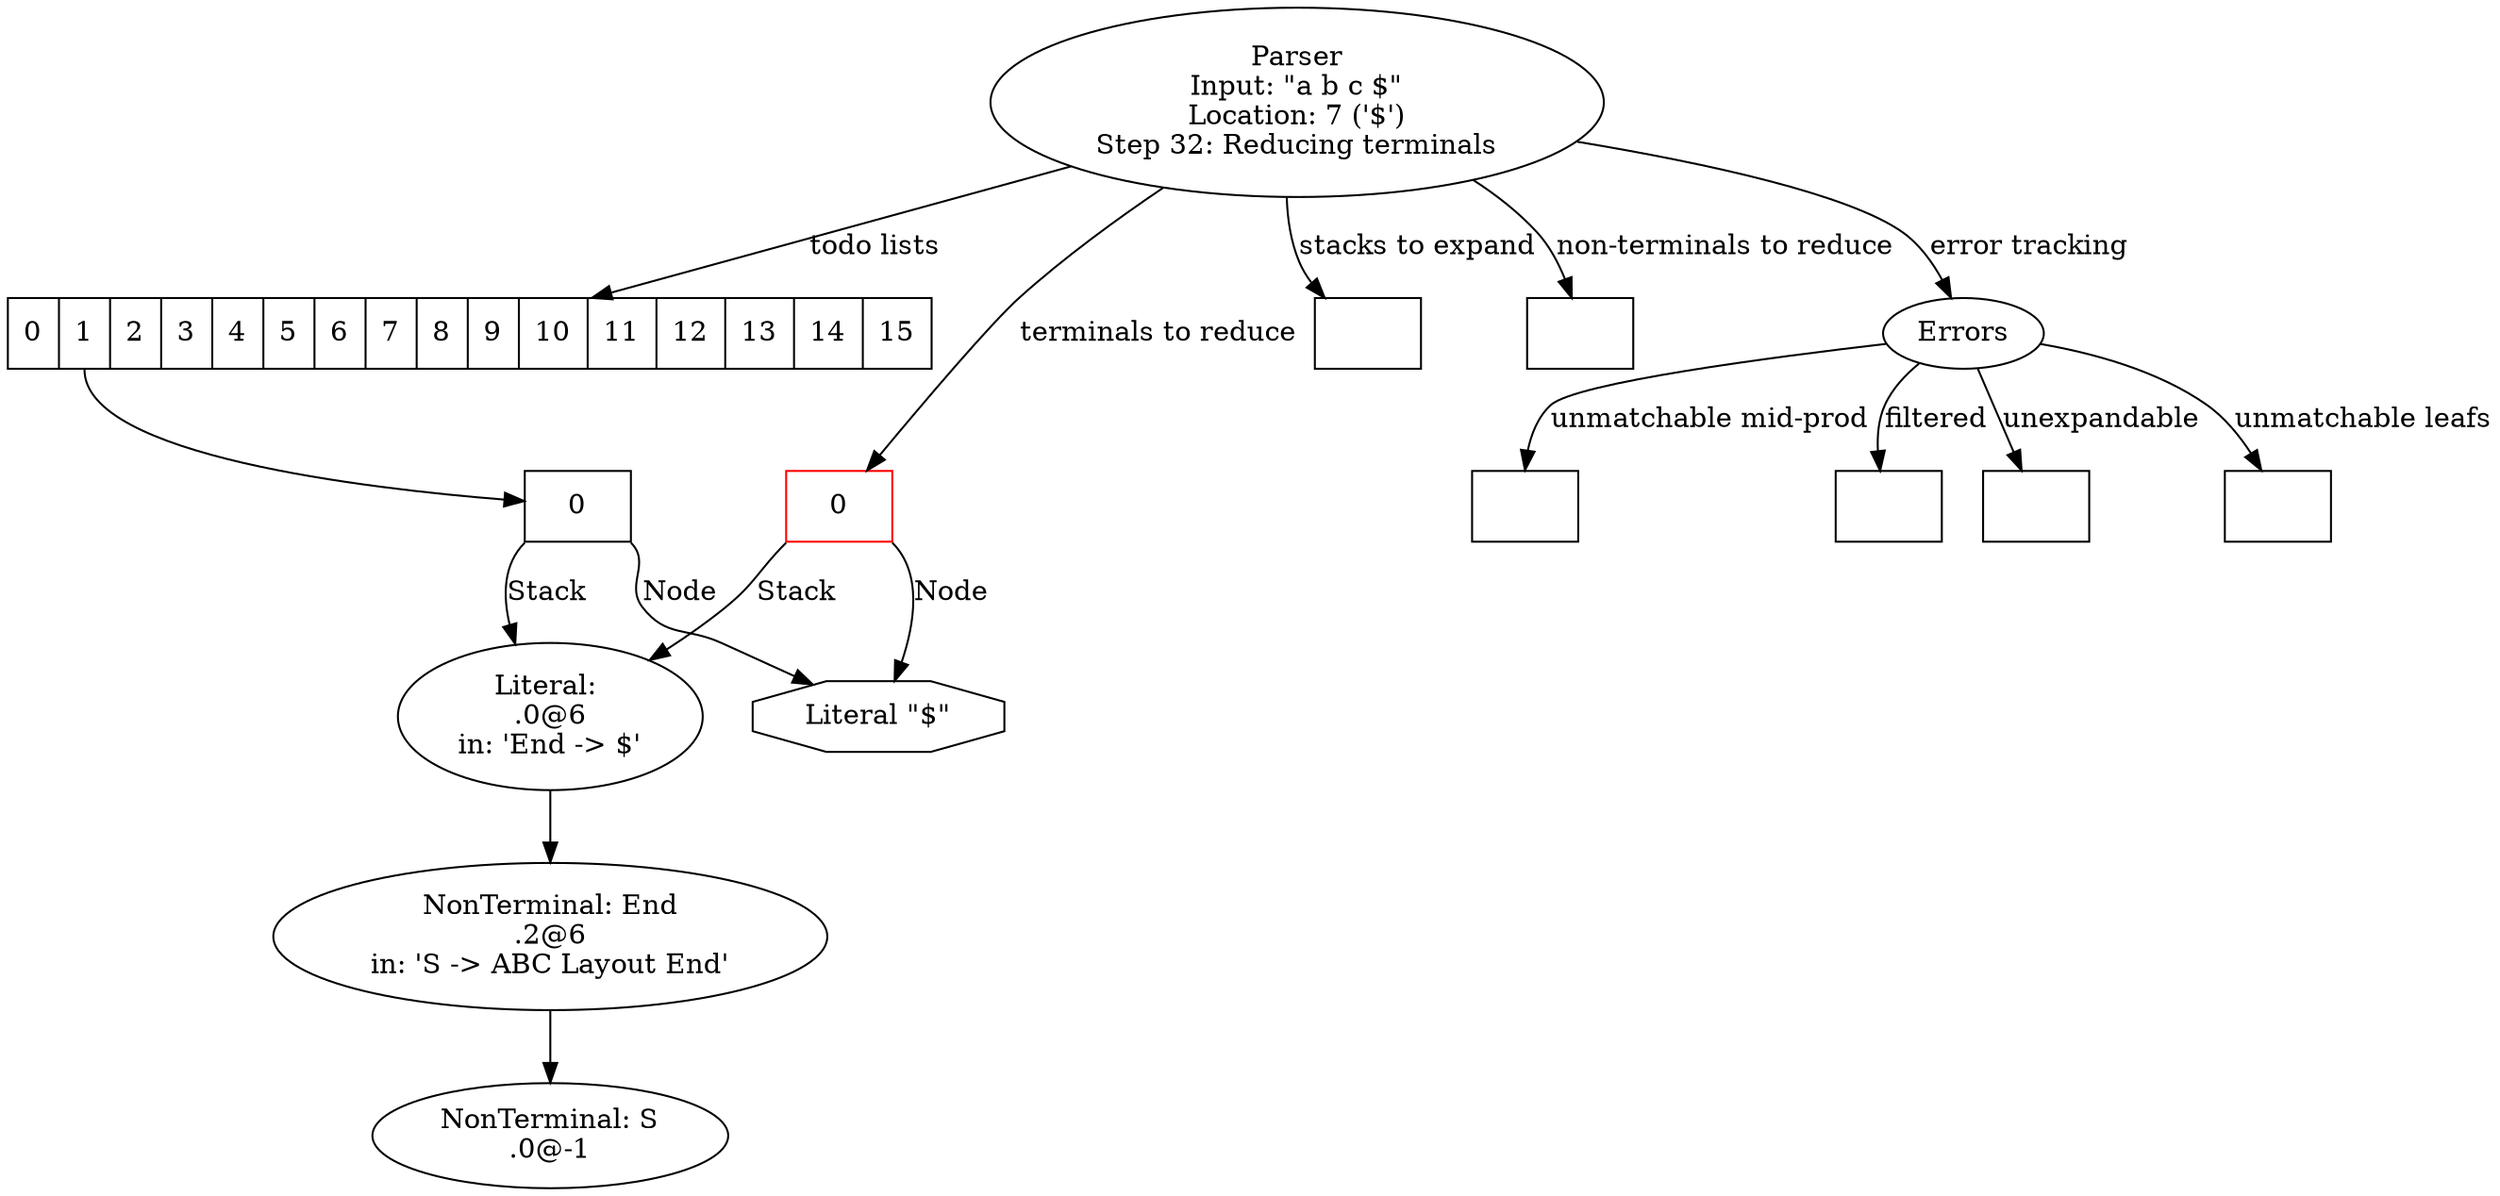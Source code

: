 digraph Parser {
"Parser"["label"="Parser\nInput: \"a b c $\"\nLocation: 7 ('$')\nStep 32: Reducing terminals"];
"todo-1"["label"="<0> 0", "shape"="record"];
"86"["label"="Literal: \n.0@6\nin: 'End -> $'"];
"37"["label"="NonTerminal: End\n.2@6\nin: 'S -> ABC Layout End'"];
"-1"["label"="NonTerminal: S\n.0@-1"];
"37" -> "-1";
"86" -> "37";
"todo-1":"0":sw -> "86"["label"="Stack"];
"1401095299"["shape"="octagon", "label"="Literal \"$\""];
"todo-1":"0":se -> "1401095299"["label"="Node"];
"todoLists":"1" -> "todo-1";
"todoLists"["label"="<0> 0 | <1> 1 | <2> 2 | <3> 3 | <4> 4 | <5> 5 | <6> 6 | <7> 7 | <8> 8 | <9> 9 | <10> 10 | <11> 11 | <12> 12 | <13> 13 | <14> 14 | <15> 15", "shape"="record"];
"Parser" -> "todoLists"["label"="todo lists"];
"stacksToExpand"["label"="", "shape"="record"];
"Parser" -> "stacksToExpand"["label"="stacks to expand"];
"terminalsToReduce"["label"="<0> 0", "shape"="record", "color"="red"];
"terminalsToReduce":"0":sw -> "86"["label"="Stack"];
"1401095299"["shape"="octagon", "label"="Literal \"$\""];
"terminalsToReduce":"0":se -> "1401095299"["label"="Node"];
"Parser" -> "terminalsToReduce"["label"="terminals to reduce"];
"nonTerminalsToReduce"["label"="", "shape"="record"];
"Parser" -> "nonTerminalsToReduce"["label"="non-terminals to reduce"];
"unexpandableNodes"["label"="", "shape"="record"];
"unmatchableLeafNodes"["label"="", "shape"="record"];
"unmatchableMidProductionNodes"["shape"="record", "label"=""];
"filteredNodes"["label"="", "shape"="record"];
"error"["label"="Errors"];
"Parser" -> "error"["label"="error tracking"];
"error" -> "unexpandableNodes"["label"="unexpandable"];
"error" -> "unmatchableLeafNodes"["label"="unmatchable leafs"];
"error" -> "unmatchableMidProductionNodes"["label"="unmatchable mid-prod"];
"error" -> "filteredNodes"["label"="filtered"];
}
